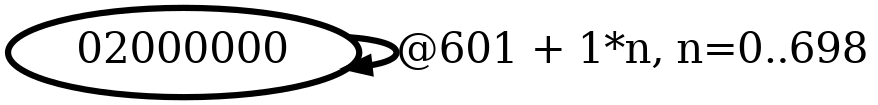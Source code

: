 digraph G {
        node [style=rounded, penwidth=3, fontsize=20, shape=oval];
        "02000000" -> "02000000" [label="@601 + 1*n, n=0..698", color=black,arrowsize=1,style=bold,penwidth=3,fontsize=20];
}
